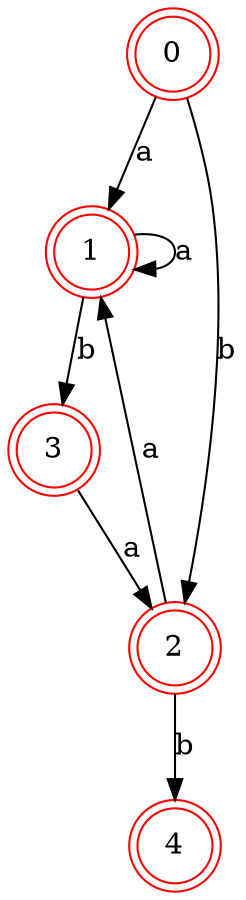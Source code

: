 digraph {
	0 [label="0" color=red shape=doublecircle]
	1 [label="1" color=red shape=doublecircle]
	2 [label="2" color=red shape=doublecircle]
	3 [label="3" color=red shape=doublecircle]
	4 [label="4" color=red shape=doublecircle]
	0 -> 1 [label="a"]
	0 -> 2 [label="b"]
	1 -> 1 [label="a"]
	1 -> 3 [label="b"]
	2 -> 1 [label="a"]
	2 -> 4 [label="b"]
	3 -> 2 [label="a"]
}